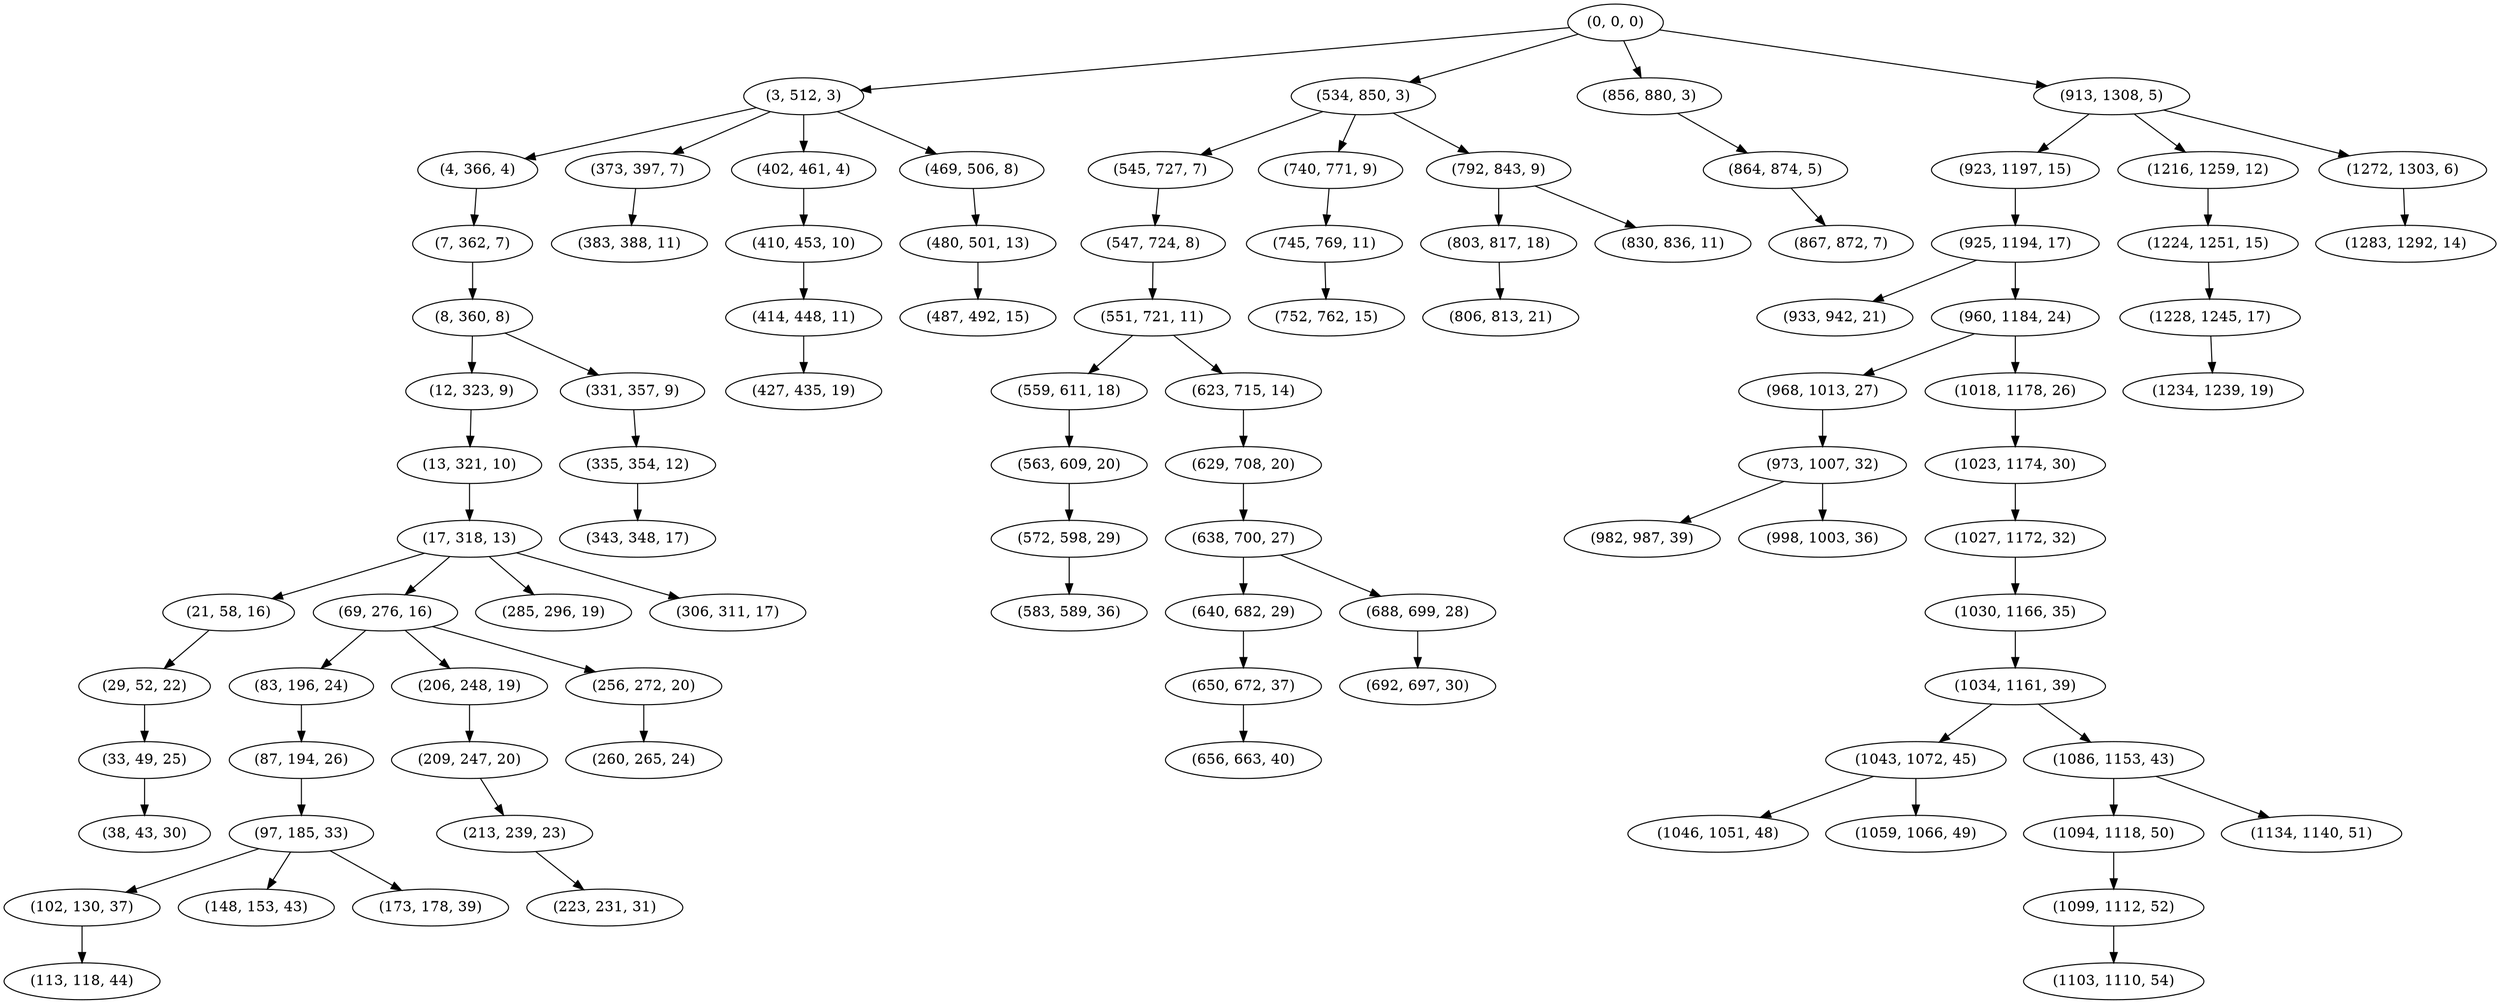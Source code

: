 digraph tree {
    "(0, 0, 0)";
    "(3, 512, 3)";
    "(4, 366, 4)";
    "(7, 362, 7)";
    "(8, 360, 8)";
    "(12, 323, 9)";
    "(13, 321, 10)";
    "(17, 318, 13)";
    "(21, 58, 16)";
    "(29, 52, 22)";
    "(33, 49, 25)";
    "(38, 43, 30)";
    "(69, 276, 16)";
    "(83, 196, 24)";
    "(87, 194, 26)";
    "(97, 185, 33)";
    "(102, 130, 37)";
    "(113, 118, 44)";
    "(148, 153, 43)";
    "(173, 178, 39)";
    "(206, 248, 19)";
    "(209, 247, 20)";
    "(213, 239, 23)";
    "(223, 231, 31)";
    "(256, 272, 20)";
    "(260, 265, 24)";
    "(285, 296, 19)";
    "(306, 311, 17)";
    "(331, 357, 9)";
    "(335, 354, 12)";
    "(343, 348, 17)";
    "(373, 397, 7)";
    "(383, 388, 11)";
    "(402, 461, 4)";
    "(410, 453, 10)";
    "(414, 448, 11)";
    "(427, 435, 19)";
    "(469, 506, 8)";
    "(480, 501, 13)";
    "(487, 492, 15)";
    "(534, 850, 3)";
    "(545, 727, 7)";
    "(547, 724, 8)";
    "(551, 721, 11)";
    "(559, 611, 18)";
    "(563, 609, 20)";
    "(572, 598, 29)";
    "(583, 589, 36)";
    "(623, 715, 14)";
    "(629, 708, 20)";
    "(638, 700, 27)";
    "(640, 682, 29)";
    "(650, 672, 37)";
    "(656, 663, 40)";
    "(688, 699, 28)";
    "(692, 697, 30)";
    "(740, 771, 9)";
    "(745, 769, 11)";
    "(752, 762, 15)";
    "(792, 843, 9)";
    "(803, 817, 18)";
    "(806, 813, 21)";
    "(830, 836, 11)";
    "(856, 880, 3)";
    "(864, 874, 5)";
    "(867, 872, 7)";
    "(913, 1308, 5)";
    "(923, 1197, 15)";
    "(925, 1194, 17)";
    "(933, 942, 21)";
    "(960, 1184, 24)";
    "(968, 1013, 27)";
    "(973, 1007, 32)";
    "(982, 987, 39)";
    "(998, 1003, 36)";
    "(1018, 1178, 26)";
    "(1023, 1174, 30)";
    "(1027, 1172, 32)";
    "(1030, 1166, 35)";
    "(1034, 1161, 39)";
    "(1043, 1072, 45)";
    "(1046, 1051, 48)";
    "(1059, 1066, 49)";
    "(1086, 1153, 43)";
    "(1094, 1118, 50)";
    "(1099, 1112, 52)";
    "(1103, 1110, 54)";
    "(1134, 1140, 51)";
    "(1216, 1259, 12)";
    "(1224, 1251, 15)";
    "(1228, 1245, 17)";
    "(1234, 1239, 19)";
    "(1272, 1303, 6)";
    "(1283, 1292, 14)";
    "(0, 0, 0)" -> "(3, 512, 3)";
    "(0, 0, 0)" -> "(534, 850, 3)";
    "(0, 0, 0)" -> "(856, 880, 3)";
    "(0, 0, 0)" -> "(913, 1308, 5)";
    "(3, 512, 3)" -> "(4, 366, 4)";
    "(3, 512, 3)" -> "(373, 397, 7)";
    "(3, 512, 3)" -> "(402, 461, 4)";
    "(3, 512, 3)" -> "(469, 506, 8)";
    "(4, 366, 4)" -> "(7, 362, 7)";
    "(7, 362, 7)" -> "(8, 360, 8)";
    "(8, 360, 8)" -> "(12, 323, 9)";
    "(8, 360, 8)" -> "(331, 357, 9)";
    "(12, 323, 9)" -> "(13, 321, 10)";
    "(13, 321, 10)" -> "(17, 318, 13)";
    "(17, 318, 13)" -> "(21, 58, 16)";
    "(17, 318, 13)" -> "(69, 276, 16)";
    "(17, 318, 13)" -> "(285, 296, 19)";
    "(17, 318, 13)" -> "(306, 311, 17)";
    "(21, 58, 16)" -> "(29, 52, 22)";
    "(29, 52, 22)" -> "(33, 49, 25)";
    "(33, 49, 25)" -> "(38, 43, 30)";
    "(69, 276, 16)" -> "(83, 196, 24)";
    "(69, 276, 16)" -> "(206, 248, 19)";
    "(69, 276, 16)" -> "(256, 272, 20)";
    "(83, 196, 24)" -> "(87, 194, 26)";
    "(87, 194, 26)" -> "(97, 185, 33)";
    "(97, 185, 33)" -> "(102, 130, 37)";
    "(97, 185, 33)" -> "(148, 153, 43)";
    "(97, 185, 33)" -> "(173, 178, 39)";
    "(102, 130, 37)" -> "(113, 118, 44)";
    "(206, 248, 19)" -> "(209, 247, 20)";
    "(209, 247, 20)" -> "(213, 239, 23)";
    "(213, 239, 23)" -> "(223, 231, 31)";
    "(256, 272, 20)" -> "(260, 265, 24)";
    "(331, 357, 9)" -> "(335, 354, 12)";
    "(335, 354, 12)" -> "(343, 348, 17)";
    "(373, 397, 7)" -> "(383, 388, 11)";
    "(402, 461, 4)" -> "(410, 453, 10)";
    "(410, 453, 10)" -> "(414, 448, 11)";
    "(414, 448, 11)" -> "(427, 435, 19)";
    "(469, 506, 8)" -> "(480, 501, 13)";
    "(480, 501, 13)" -> "(487, 492, 15)";
    "(534, 850, 3)" -> "(545, 727, 7)";
    "(534, 850, 3)" -> "(740, 771, 9)";
    "(534, 850, 3)" -> "(792, 843, 9)";
    "(545, 727, 7)" -> "(547, 724, 8)";
    "(547, 724, 8)" -> "(551, 721, 11)";
    "(551, 721, 11)" -> "(559, 611, 18)";
    "(551, 721, 11)" -> "(623, 715, 14)";
    "(559, 611, 18)" -> "(563, 609, 20)";
    "(563, 609, 20)" -> "(572, 598, 29)";
    "(572, 598, 29)" -> "(583, 589, 36)";
    "(623, 715, 14)" -> "(629, 708, 20)";
    "(629, 708, 20)" -> "(638, 700, 27)";
    "(638, 700, 27)" -> "(640, 682, 29)";
    "(638, 700, 27)" -> "(688, 699, 28)";
    "(640, 682, 29)" -> "(650, 672, 37)";
    "(650, 672, 37)" -> "(656, 663, 40)";
    "(688, 699, 28)" -> "(692, 697, 30)";
    "(740, 771, 9)" -> "(745, 769, 11)";
    "(745, 769, 11)" -> "(752, 762, 15)";
    "(792, 843, 9)" -> "(803, 817, 18)";
    "(792, 843, 9)" -> "(830, 836, 11)";
    "(803, 817, 18)" -> "(806, 813, 21)";
    "(856, 880, 3)" -> "(864, 874, 5)";
    "(864, 874, 5)" -> "(867, 872, 7)";
    "(913, 1308, 5)" -> "(923, 1197, 15)";
    "(913, 1308, 5)" -> "(1216, 1259, 12)";
    "(913, 1308, 5)" -> "(1272, 1303, 6)";
    "(923, 1197, 15)" -> "(925, 1194, 17)";
    "(925, 1194, 17)" -> "(933, 942, 21)";
    "(925, 1194, 17)" -> "(960, 1184, 24)";
    "(960, 1184, 24)" -> "(968, 1013, 27)";
    "(960, 1184, 24)" -> "(1018, 1178, 26)";
    "(968, 1013, 27)" -> "(973, 1007, 32)";
    "(973, 1007, 32)" -> "(982, 987, 39)";
    "(973, 1007, 32)" -> "(998, 1003, 36)";
    "(1018, 1178, 26)" -> "(1023, 1174, 30)";
    "(1023, 1174, 30)" -> "(1027, 1172, 32)";
    "(1027, 1172, 32)" -> "(1030, 1166, 35)";
    "(1030, 1166, 35)" -> "(1034, 1161, 39)";
    "(1034, 1161, 39)" -> "(1043, 1072, 45)";
    "(1034, 1161, 39)" -> "(1086, 1153, 43)";
    "(1043, 1072, 45)" -> "(1046, 1051, 48)";
    "(1043, 1072, 45)" -> "(1059, 1066, 49)";
    "(1086, 1153, 43)" -> "(1094, 1118, 50)";
    "(1086, 1153, 43)" -> "(1134, 1140, 51)";
    "(1094, 1118, 50)" -> "(1099, 1112, 52)";
    "(1099, 1112, 52)" -> "(1103, 1110, 54)";
    "(1216, 1259, 12)" -> "(1224, 1251, 15)";
    "(1224, 1251, 15)" -> "(1228, 1245, 17)";
    "(1228, 1245, 17)" -> "(1234, 1239, 19)";
    "(1272, 1303, 6)" -> "(1283, 1292, 14)";
}
